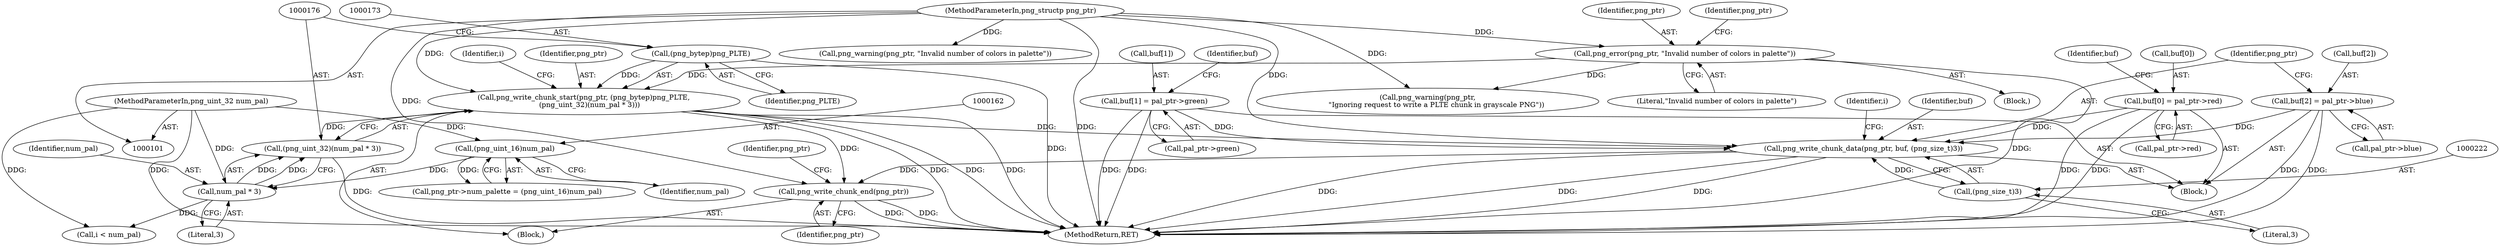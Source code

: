 digraph "0_Chrome_7f3d85b096f66870a15b37c2f40b219b2e292693_31@API" {
"1000224" [label="(Call,png_write_chunk_end(png_ptr))"];
"1000218" [label="(Call,png_write_chunk_data(png_ptr, buf, (png_size_t)3))"];
"1000170" [label="(Call,png_write_chunk_start(png_ptr, (png_bytep)png_PLTE,\n     (png_uint_32)(num_pal * 3)))"];
"1000136" [label="(Call,png_error(png_ptr, \"Invalid number of colors in palette\"))"];
"1000102" [label="(MethodParameterIn,png_structp png_ptr)"];
"1000172" [label="(Call,(png_bytep)png_PLTE)"];
"1000175" [label="(Call,(png_uint_32)(num_pal * 3))"];
"1000177" [label="(Call,num_pal * 3)"];
"1000161" [label="(Call,(png_uint_16)num_pal)"];
"1000104" [label="(MethodParameterIn,png_uint_32 num_pal)"];
"1000211" [label="(Call,buf[2] = pal_ptr->blue)"];
"1000204" [label="(Call,buf[1] = pal_ptr->green)"];
"1000197" [label="(Call,buf[0] = pal_ptr->red)"];
"1000221" [label="(Call,(png_size_t)3)"];
"1000193" [label="(Identifier,i)"];
"1000219" [label="(Identifier,png_ptr)"];
"1000218" [label="(Call,png_write_chunk_data(png_ptr, buf, (png_size_t)3))"];
"1000183" [label="(Identifier,i)"];
"1000213" [label="(Identifier,buf)"];
"1000170" [label="(Call,png_write_chunk_start(png_ptr, (png_bytep)png_PLTE,\n     (png_uint_32)(num_pal * 3)))"];
"1000175" [label="(Call,(png_uint_32)(num_pal * 3))"];
"1000211" [label="(Call,buf[2] = pal_ptr->blue)"];
"1000149" [label="(Identifier,png_ptr)"];
"1000161" [label="(Call,(png_uint_16)num_pal)"];
"1000163" [label="(Identifier,num_pal)"];
"1000208" [label="(Call,pal_ptr->green)"];
"1000212" [label="(Call,buf[2])"];
"1000172" [label="(Call,(png_bytep)png_PLTE)"];
"1000105" [label="(Block,)"];
"1000224" [label="(Call,png_write_chunk_end(png_ptr))"];
"1000201" [label="(Call,pal_ptr->red)"];
"1000157" [label="(Call,png_ptr->num_palette = (png_uint_16)num_pal)"];
"1000171" [label="(Identifier,png_ptr)"];
"1000104" [label="(MethodParameterIn,png_uint_32 num_pal)"];
"1000102" [label="(MethodParameterIn,png_structp png_ptr)"];
"1000206" [label="(Identifier,buf)"];
"1000220" [label="(Identifier,buf)"];
"1000141" [label="(Call,png_warning(png_ptr, \"Invalid number of colors in palette\"))"];
"1000174" [label="(Identifier,png_PLTE)"];
"1000215" [label="(Call,pal_ptr->blue)"];
"1000135" [label="(Block,)"];
"1000198" [label="(Call,buf[0])"];
"1000136" [label="(Call,png_error(png_ptr, \"Invalid number of colors in palette\"))"];
"1000228" [label="(Identifier,png_ptr)"];
"1000188" [label="(Call,i < num_pal)"];
"1000196" [label="(Block,)"];
"1000223" [label="(Literal,3)"];
"1000178" [label="(Identifier,num_pal)"];
"1000177" [label="(Call,num_pal * 3)"];
"1000231" [label="(MethodReturn,RET)"];
"1000225" [label="(Identifier,png_ptr)"];
"1000138" [label="(Literal,\"Invalid number of colors in palette\")"];
"1000204" [label="(Call,buf[1] = pal_ptr->green)"];
"1000205" [label="(Call,buf[1])"];
"1000197" [label="(Call,buf[0] = pal_ptr->red)"];
"1000137" [label="(Identifier,png_ptr)"];
"1000179" [label="(Literal,3)"];
"1000153" [label="(Call,png_warning(png_ptr,\n        \"Ignoring request to write a PLTE chunk in grayscale PNG\"))"];
"1000221" [label="(Call,(png_size_t)3)"];
"1000224" -> "1000105"  [label="AST: "];
"1000224" -> "1000225"  [label="CFG: "];
"1000225" -> "1000224"  [label="AST: "];
"1000228" -> "1000224"  [label="CFG: "];
"1000224" -> "1000231"  [label="DDG: "];
"1000224" -> "1000231"  [label="DDG: "];
"1000218" -> "1000224"  [label="DDG: "];
"1000170" -> "1000224"  [label="DDG: "];
"1000102" -> "1000224"  [label="DDG: "];
"1000218" -> "1000196"  [label="AST: "];
"1000218" -> "1000221"  [label="CFG: "];
"1000219" -> "1000218"  [label="AST: "];
"1000220" -> "1000218"  [label="AST: "];
"1000221" -> "1000218"  [label="AST: "];
"1000193" -> "1000218"  [label="CFG: "];
"1000218" -> "1000231"  [label="DDG: "];
"1000218" -> "1000231"  [label="DDG: "];
"1000218" -> "1000231"  [label="DDG: "];
"1000170" -> "1000218"  [label="DDG: "];
"1000102" -> "1000218"  [label="DDG: "];
"1000211" -> "1000218"  [label="DDG: "];
"1000204" -> "1000218"  [label="DDG: "];
"1000197" -> "1000218"  [label="DDG: "];
"1000221" -> "1000218"  [label="DDG: "];
"1000170" -> "1000105"  [label="AST: "];
"1000170" -> "1000175"  [label="CFG: "];
"1000171" -> "1000170"  [label="AST: "];
"1000172" -> "1000170"  [label="AST: "];
"1000175" -> "1000170"  [label="AST: "];
"1000183" -> "1000170"  [label="CFG: "];
"1000170" -> "1000231"  [label="DDG: "];
"1000170" -> "1000231"  [label="DDG: "];
"1000170" -> "1000231"  [label="DDG: "];
"1000136" -> "1000170"  [label="DDG: "];
"1000102" -> "1000170"  [label="DDG: "];
"1000172" -> "1000170"  [label="DDG: "];
"1000175" -> "1000170"  [label="DDG: "];
"1000136" -> "1000135"  [label="AST: "];
"1000136" -> "1000138"  [label="CFG: "];
"1000137" -> "1000136"  [label="AST: "];
"1000138" -> "1000136"  [label="AST: "];
"1000149" -> "1000136"  [label="CFG: "];
"1000136" -> "1000231"  [label="DDG: "];
"1000102" -> "1000136"  [label="DDG: "];
"1000136" -> "1000153"  [label="DDG: "];
"1000102" -> "1000101"  [label="AST: "];
"1000102" -> "1000231"  [label="DDG: "];
"1000102" -> "1000141"  [label="DDG: "];
"1000102" -> "1000153"  [label="DDG: "];
"1000172" -> "1000174"  [label="CFG: "];
"1000173" -> "1000172"  [label="AST: "];
"1000174" -> "1000172"  [label="AST: "];
"1000176" -> "1000172"  [label="CFG: "];
"1000172" -> "1000231"  [label="DDG: "];
"1000175" -> "1000177"  [label="CFG: "];
"1000176" -> "1000175"  [label="AST: "];
"1000177" -> "1000175"  [label="AST: "];
"1000175" -> "1000231"  [label="DDG: "];
"1000177" -> "1000175"  [label="DDG: "];
"1000177" -> "1000175"  [label="DDG: "];
"1000177" -> "1000179"  [label="CFG: "];
"1000178" -> "1000177"  [label="AST: "];
"1000179" -> "1000177"  [label="AST: "];
"1000161" -> "1000177"  [label="DDG: "];
"1000104" -> "1000177"  [label="DDG: "];
"1000177" -> "1000188"  [label="DDG: "];
"1000161" -> "1000157"  [label="AST: "];
"1000161" -> "1000163"  [label="CFG: "];
"1000162" -> "1000161"  [label="AST: "];
"1000163" -> "1000161"  [label="AST: "];
"1000157" -> "1000161"  [label="CFG: "];
"1000161" -> "1000157"  [label="DDG: "];
"1000104" -> "1000161"  [label="DDG: "];
"1000104" -> "1000101"  [label="AST: "];
"1000104" -> "1000231"  [label="DDG: "];
"1000104" -> "1000188"  [label="DDG: "];
"1000211" -> "1000196"  [label="AST: "];
"1000211" -> "1000215"  [label="CFG: "];
"1000212" -> "1000211"  [label="AST: "];
"1000215" -> "1000211"  [label="AST: "];
"1000219" -> "1000211"  [label="CFG: "];
"1000211" -> "1000231"  [label="DDG: "];
"1000211" -> "1000231"  [label="DDG: "];
"1000204" -> "1000196"  [label="AST: "];
"1000204" -> "1000208"  [label="CFG: "];
"1000205" -> "1000204"  [label="AST: "];
"1000208" -> "1000204"  [label="AST: "];
"1000213" -> "1000204"  [label="CFG: "];
"1000204" -> "1000231"  [label="DDG: "];
"1000204" -> "1000231"  [label="DDG: "];
"1000197" -> "1000196"  [label="AST: "];
"1000197" -> "1000201"  [label="CFG: "];
"1000198" -> "1000197"  [label="AST: "];
"1000201" -> "1000197"  [label="AST: "];
"1000206" -> "1000197"  [label="CFG: "];
"1000197" -> "1000231"  [label="DDG: "];
"1000197" -> "1000231"  [label="DDG: "];
"1000221" -> "1000223"  [label="CFG: "];
"1000222" -> "1000221"  [label="AST: "];
"1000223" -> "1000221"  [label="AST: "];
}
